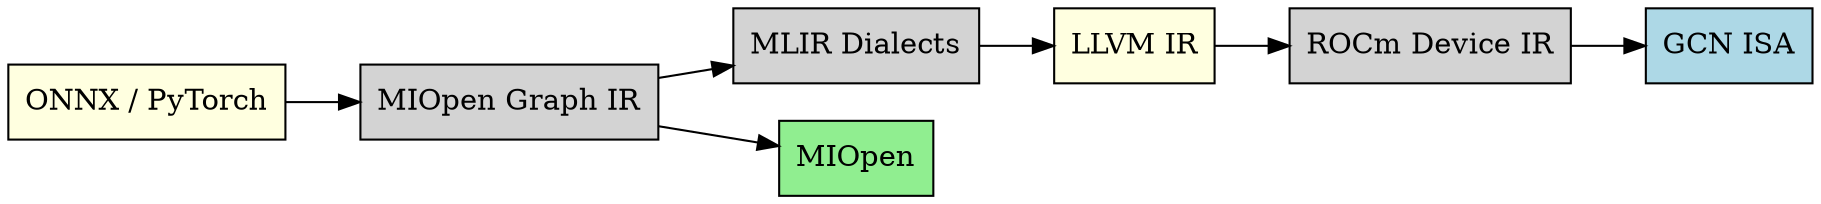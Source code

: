 
    digraph AMD_IR_Flow {
        rankdir=LR;

        node [shape=box];

        "ONNX / PyTorch" [style=filled, fillcolor=lightyellow];
        "MIOpen Graph IR" [style=filled, fillcolor=lightgray];
        "MLIR Dialects" [style=filled, fillcolor=lightgray];
        "LLVM IR" [style=filled, fillcolor=lightyellow];
        "ROCm Device IR" [style=filled, fillcolor=lightgray];
        "GCN ISA" [style=filled, fillcolor=lightblue];
        MIOpen [style=filled, fillcolor=lightgreen];

        "ONNX / PyTorch" -> "MIOpen Graph IR" -> "MLIR Dialects" -> "LLVM IR" -> 
        "ROCm Device IR" -> "GCN ISA";
        "MIOpen Graph IR" -> MIOpen;
    }    


